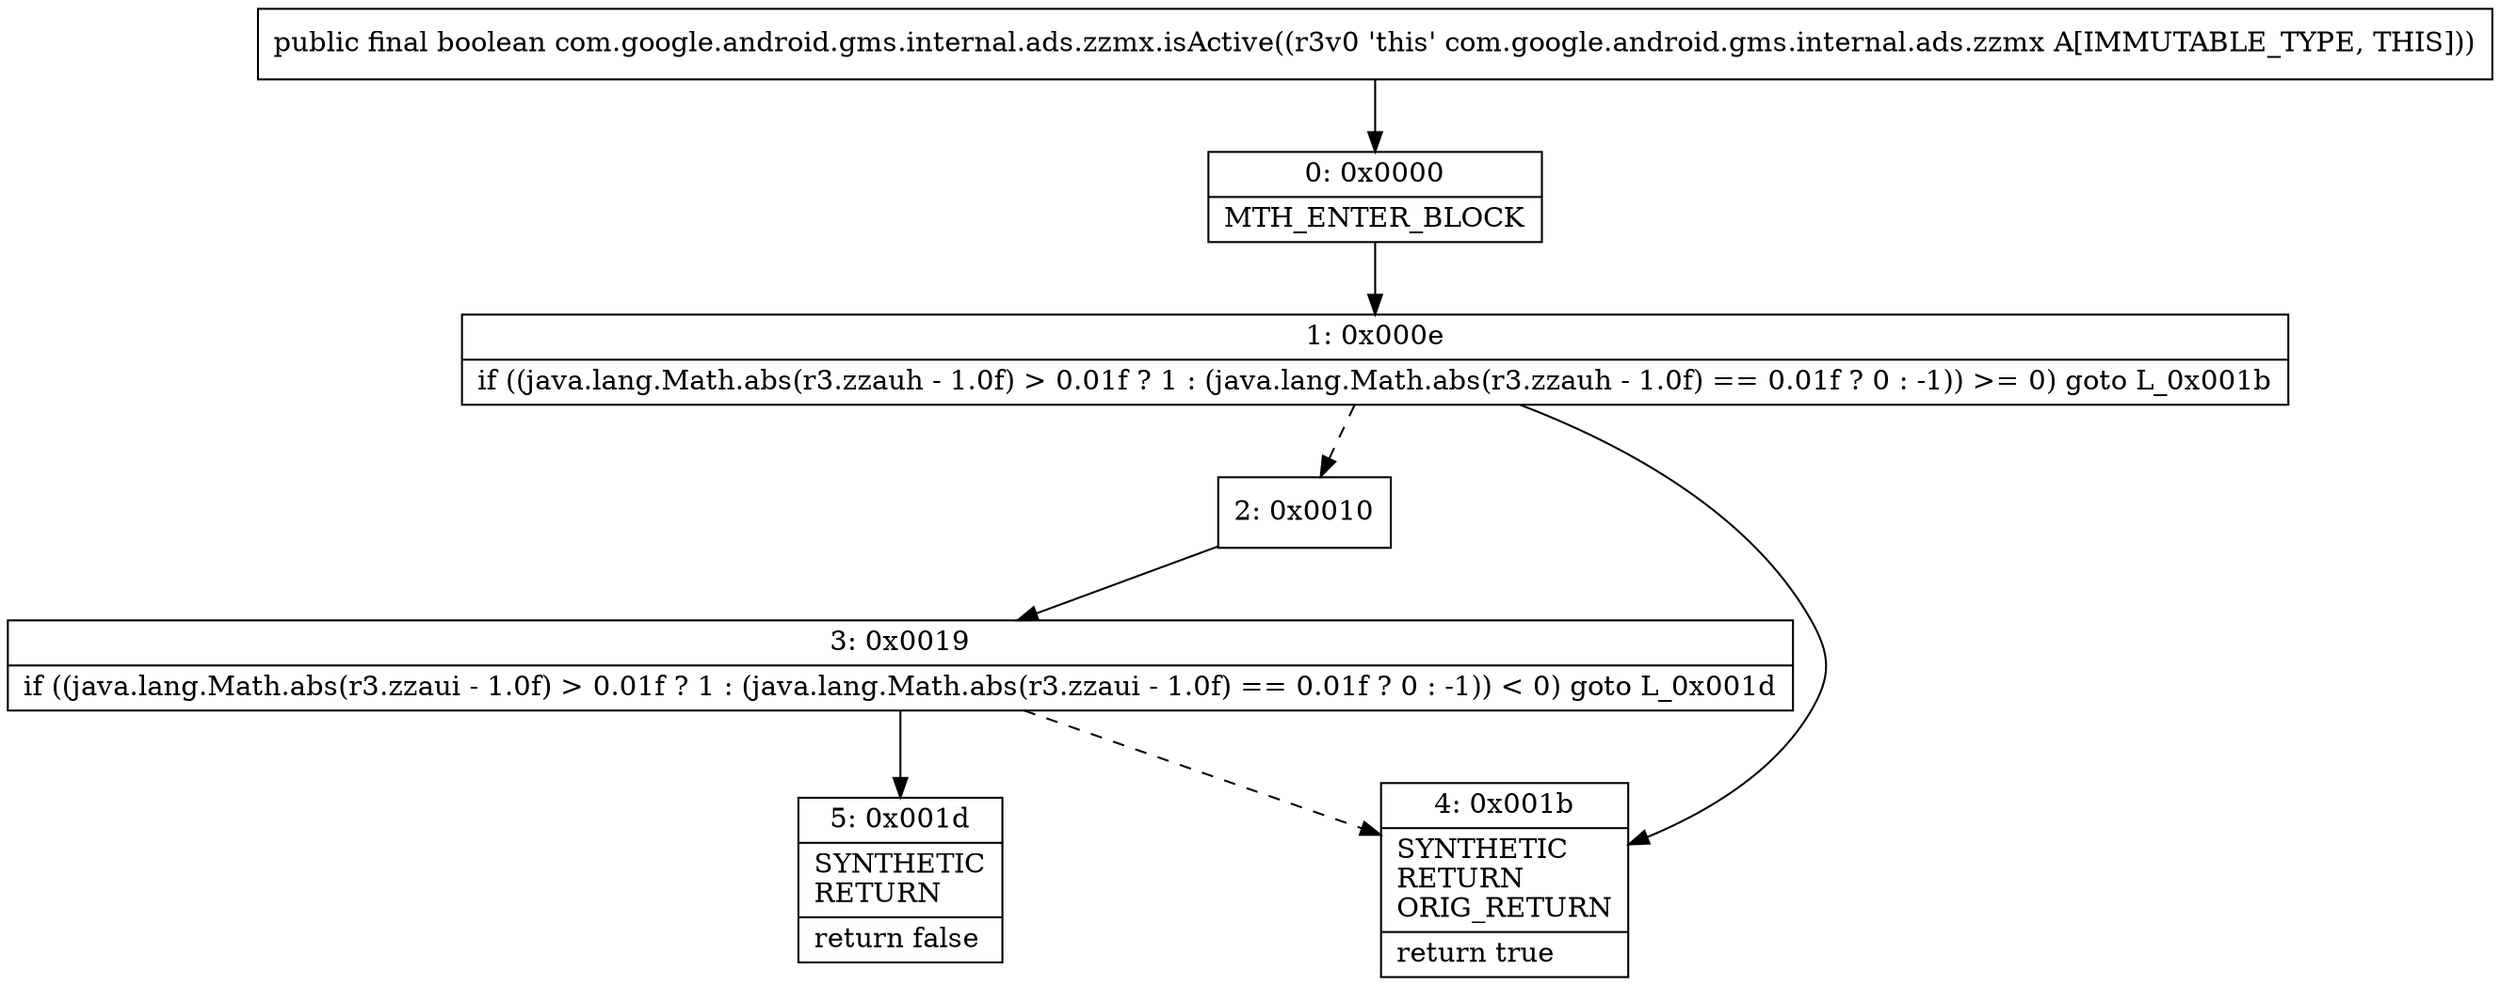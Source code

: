 digraph "CFG forcom.google.android.gms.internal.ads.zzmx.isActive()Z" {
Node_0 [shape=record,label="{0\:\ 0x0000|MTH_ENTER_BLOCK\l}"];
Node_1 [shape=record,label="{1\:\ 0x000e|if ((java.lang.Math.abs(r3.zzauh \- 1.0f) \> 0.01f ? 1 : (java.lang.Math.abs(r3.zzauh \- 1.0f) == 0.01f ? 0 : \-1)) \>= 0) goto L_0x001b\l}"];
Node_2 [shape=record,label="{2\:\ 0x0010}"];
Node_3 [shape=record,label="{3\:\ 0x0019|if ((java.lang.Math.abs(r3.zzaui \- 1.0f) \> 0.01f ? 1 : (java.lang.Math.abs(r3.zzaui \- 1.0f) == 0.01f ? 0 : \-1)) \< 0) goto L_0x001d\l}"];
Node_4 [shape=record,label="{4\:\ 0x001b|SYNTHETIC\lRETURN\lORIG_RETURN\l|return true\l}"];
Node_5 [shape=record,label="{5\:\ 0x001d|SYNTHETIC\lRETURN\l|return false\l}"];
MethodNode[shape=record,label="{public final boolean com.google.android.gms.internal.ads.zzmx.isActive((r3v0 'this' com.google.android.gms.internal.ads.zzmx A[IMMUTABLE_TYPE, THIS])) }"];
MethodNode -> Node_0;
Node_0 -> Node_1;
Node_1 -> Node_2[style=dashed];
Node_1 -> Node_4;
Node_2 -> Node_3;
Node_3 -> Node_4[style=dashed];
Node_3 -> Node_5;
}

